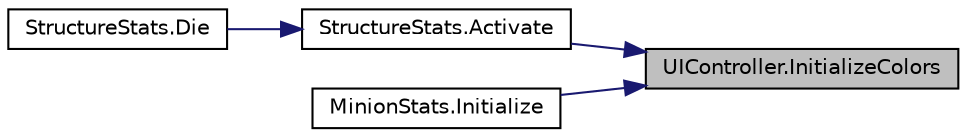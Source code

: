 digraph "UIController.InitializeColors"
{
 // INTERACTIVE_SVG=YES
 // LATEX_PDF_SIZE
  edge [fontname="Helvetica",fontsize="10",labelfontname="Helvetica",labelfontsize="10"];
  node [fontname="Helvetica",fontsize="10",shape=record];
  rankdir="RL";
  Node1 [label="UIController.InitializeColors",height=0.2,width=0.4,color="black", fillcolor="grey75", style="filled", fontcolor="black",tooltip=" "];
  Node1 -> Node2 [dir="back",color="midnightblue",fontsize="10",style="solid",fontname="Helvetica"];
  Node2 [label="StructureStats.Activate",height=0.2,width=0.4,color="black", fillcolor="white", style="filled",URL="$class_structure_stats.html#a9288d34a28aecd99033a0f2998df3a21",tooltip=" "];
  Node2 -> Node3 [dir="back",color="midnightblue",fontsize="10",style="solid",fontname="Helvetica"];
  Node3 [label="StructureStats.Die",height=0.2,width=0.4,color="black", fillcolor="white", style="filled",URL="$class_structure_stats.html#a47d6bbbce7de8a935120066f849d8bd4",tooltip="Function that implements what is done when this entity dies."];
  Node1 -> Node4 [dir="back",color="midnightblue",fontsize="10",style="solid",fontname="Helvetica"];
  Node4 [label="MinionStats.Initialize",height=0.2,width=0.4,color="black", fillcolor="white", style="filled",URL="$class_minion_stats.html#aa5a0ca66d4dd72c3e70c7ae9ee8e6cb8",tooltip=" "];
}
